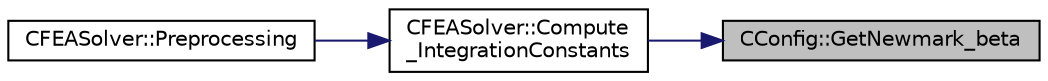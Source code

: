 digraph "CConfig::GetNewmark_beta"
{
 // LATEX_PDF_SIZE
  edge [fontname="Helvetica",fontsize="10",labelfontname="Helvetica",labelfontsize="10"];
  node [fontname="Helvetica",fontsize="10",shape=record];
  rankdir="RL";
  Node1 [label="CConfig::GetNewmark_beta",height=0.2,width=0.4,color="black", fillcolor="grey75", style="filled", fontcolor="black",tooltip="Get Newmark alpha parameter."];
  Node1 -> Node2 [dir="back",color="midnightblue",fontsize="10",style="solid",fontname="Helvetica"];
  Node2 [label="CFEASolver::Compute\l_IntegrationConstants",height=0.2,width=0.4,color="black", fillcolor="white", style="filled",URL="$classCFEASolver.html#a6fac810341980b4e339b11438ee3afc1",tooltip="Compute constants for time integration."];
  Node2 -> Node3 [dir="back",color="midnightblue",fontsize="10",style="solid",fontname="Helvetica"];
  Node3 [label="CFEASolver::Preprocessing",height=0.2,width=0.4,color="black", fillcolor="white", style="filled",URL="$classCFEASolver.html#a353159e003821dae0668dcfe7281bd68",tooltip="Set residuals to zero."];
}
